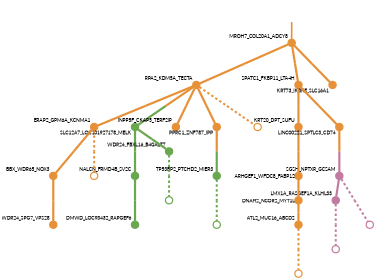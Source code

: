 strict digraph  {
graph[splines=false]; nodesep=0.7; rankdir=TB; ranksep=0.6; forcelabels=true; dpi=600; size=2.5;
0 [color="#c27ba0ff", fillcolor="#c27ba0ff", fixedsize=true, fontname=Lato, fontsize="12pt", height="0.25", label="", penwidth=3, shape=circle, style=filled, xlabel=SGSH_NPTXR_GCSAM];
18 [color="#c27ba0ff", fillcolor="#c27ba0ff", fixedsize=true, fontname=Lato, fontsize="12pt", height="0.25", label="", penwidth=3, shape=circle, style=filled, xlabel=LMX1A_RASGEF1A_KLHL33];
23 [color="#c27ba0ff", fillcolor="#c27ba0ff", fixedsize=true, fontname=Lato, fontsize="12pt", height="0.25", label="", penwidth=3, shape=circle, style=solid, xlabel=""];
1 [color="#6aa84fff", fillcolor="#6aa84fff", fixedsize=true, fontname=Lato, fontsize="12pt", height="0.25", label="", penwidth=3, shape=circle, style=filled, xlabel=NALCN_FRMD4B_SV2C];
14 [color="#6aa84fff", fillcolor="#6aa84fff", fixedsize=true, fontname=Lato, fontsize="12pt", height="0.25", label="", penwidth=3, shape=circle, style=filled, xlabel=DMWD_LOC93432_RAPGEF6];
2 [color="#e69138ff", fillcolor="#e69138ff", fixedsize=true, fontname=Lato, fontsize="12pt", height="0.25", label="", penwidth=3, shape=circle, style=filled, xlabel=KRT20_DPT_SUFU];
6 [color="#e69138ff", fillcolor="#e69138ff", fixedsize=true, fontname=Lato, fontsize="12pt", height="0.25", label="", penwidth=3, shape=circle, style=filled, xlabel=ARHGEF1_WFDC8_FABP12];
3 [color="#e69138ff", fillcolor="#e69138ff", fixedsize=true, fontname=Lato, fontsize="12pt", height="0.25", label="", penwidth=3, shape=circle, style=filled, xlabel=MROH7_COL20A1_ADCY8];
4 [color="#e69138ff", fillcolor="#e69138ff", fixedsize=true, fontname=Lato, fontsize="12pt", height="0.25", label="", penwidth=3, shape=circle, style=filled, xlabel=RPA2_KDM5A_TECTA];
10 [color="#e69138ff", fillcolor="#e69138ff", fixedsize=true, fontname=Lato, fontsize="12pt", height="0.25", label="", penwidth=3, shape=circle, style=filled, xlabel=SPATC1_FKBP11_LTA4H];
12 [color="#e69138ff", fillcolor="#e69138ff", fixedsize=true, fontname=Lato, fontsize="12pt", height="0.25", label="", penwidth=3, shape=circle, style=filled, xlabel=KRT73_IKBKE_SLC16A1];
8 [color="#e69138ff", fillcolor="#e69138ff", fixedsize=true, fontname=Lato, fontsize="12pt", height="0.25", label="", penwidth=3, shape=circle, style=filled, xlabel=ERAP2_GPM6A_KCNMA1];
11 [color="#6aa84fff", fillcolor="#6aa84fff", fixedsize=true, fontname=Lato, fontsize="12pt", height="0.25", label="", penwidth=3, shape=circle, style=filled, xlabel=SLC12A7_LOC101927178_MELK];
15 [color="#e69138ff", fillcolor="#e69138ff", fixedsize=true, fontname=Lato, fontsize="12pt", height="0.25", label="", penwidth=3, shape=circle, style=filled, xlabel=INPP5F_CKAP5_TERF2IP];
16 [color="#e69138ff", fillcolor="#e69138ff", fixedsize=true, fontname=Lato, fontsize="12pt", height="0.25", label="", penwidth=3, shape=circle, style=filled, xlabel=PPRC1_ZNF787_IPP];
25 [color="#e69138ff", fillcolor="#e69138ff", fixedsize=true, fontname=Lato, fontsize="12pt", height="0.25", label="", penwidth=3, shape=circle, style=solid, xlabel=""];
5 [color="#e69138ff", fillcolor="#e69138ff", fixedsize=true, fontname=Lato, fontsize="12pt", height="0.25", label="", penwidth=3, shape=circle, style=filled, xlabel=BBX_WDR65_NOX3];
7 [color="#e69138ff", fillcolor="#e69138ff", fixedsize=true, fontname=Lato, fontsize="12pt", height="0.25", label="", penwidth=3, shape=circle, style=filled, xlabel=WDR24_SPG7_VPS28];
17 [color="#e69138ff", fillcolor="#e69138ff", fixedsize=true, fontname=Lato, fontsize="12pt", height="0.25", label="", penwidth=3, shape=circle, style=filled, xlabel=DNAH2_NCOR2_MYT1L];
26 [color="#e69138ff", fillcolor="#e69138ff", fixedsize=true, fontname=Lato, fontsize="12pt", height="0.25", label="", penwidth=3, shape=circle, style=solid, xlabel=""];
9 [color="#e69138ff", fillcolor="#e69138ff", fixedsize=true, fontname=Lato, fontsize="12pt", height="0.25", label="", penwidth=3, shape=circle, style=filled, xlabel=LINC00221_SPTLC3_CD74];
20 [color="#6aa84fff", fillcolor="#6aa84fff", fixedsize=true, fontname=Lato, fontsize="12pt", height="0.25", label="", penwidth=3, shape=circle, style=filled, xlabel=WDR24_FBXL16_B4GALT7];
13 [color="#6aa84fff", fillcolor="#6aa84fff", fixedsize=true, fontname=Lato, fontsize="12pt", height="0.25", label="", penwidth=3, shape=circle, style=filled, xlabel=TP53BP2_PTCHD2_MIER3];
21 [color="#6aa84fff", fillcolor="#6aa84fff", fixedsize=true, fontname=Lato, fontsize="12pt", height="0.25", label="", penwidth=3, shape=circle, style=solid, xlabel=""];
19 [color="#e69138ff", fillcolor="#e69138ff", fixedsize=true, fontname=Lato, fontsize="12pt", height="0.25", label="", penwidth=3, shape=circle, style=filled, xlabel=ATL2_MUC16_ABCD2];
24 [color="#c27ba0ff", fillcolor="#c27ba0ff", fixedsize=true, fontname=Lato, fontsize="12pt", height="0.25", label="", penwidth=3, shape=circle, style=solid, xlabel=""];
27 [color="#e69138ff", fillcolor="#e69138ff", fixedsize=true, fontname=Lato, fontsize="12pt", height="0.25", label="", penwidth=3, shape=circle, style=solid, xlabel=""];
22 [color="#6aa84fff", fillcolor="#6aa84fff", fixedsize=true, fontname=Lato, fontsize="12pt", height="0.25", label="", penwidth=3, shape=circle, style=solid, xlabel=""];
normal [label="", penwidth=3, style=invis, xlabel=MROH7_COL20A1_ADCY8];
0 -> 18  [arrowsize=0, color="#c27ba0ff;0.5:#c27ba0ff", minlen="1.399999976158142", penwidth="5.5", style=solid];
0 -> 23  [arrowsize=0, color="#c27ba0ff;0.5:#c27ba0ff", minlen="2.0", penwidth=5, style=dashed];
18 -> 24  [arrowsize=0, color="#c27ba0ff;0.5:#c27ba0ff", minlen="2.0", penwidth=5, style=dashed];
1 -> 14  [arrowsize=0, color="#6aa84fff;0.5:#6aa84fff", minlen="2.0", penwidth="5.5", style=solid];
2 -> 6  [arrowsize=0, color="#e69138ff;0.5:#e69138ff", minlen="2.0", penwidth="5.5", style=solid];
6 -> 17  [arrowsize=0, color="#e69138ff;0.5:#e69138ff", minlen="1.600000023841858", penwidth="5.5", style=solid];
3 -> 4  [arrowsize=0, color="#e69138ff;0.5:#e69138ff", minlen="2.0", penwidth="5.5", style=solid];
3 -> 10  [arrowsize=0, color="#e69138ff;0.5:#e69138ff", minlen="2.0", penwidth="5.5", style=solid];
3 -> 12  [arrowsize=0, color="#e69138ff;0.5:#e69138ff", minlen="2.0", penwidth="5.5", style=solid];
4 -> 8  [arrowsize=0, color="#e69138ff;0.5:#e69138ff", minlen="2.0", penwidth="5.5", style=solid];
4 -> 11  [arrowsize=0, color="#e69138ff;0.5:#6aa84fff", minlen="2.0", penwidth="5.5", style=solid];
4 -> 15  [arrowsize=0, color="#e69138ff;0.5:#e69138ff", minlen="2.0", penwidth="5.5", style=solid];
4 -> 16  [arrowsize=0, color="#e69138ff;0.5:#e69138ff", minlen="2.0", penwidth="5.5", style=solid];
4 -> 25  [arrowsize=0, color="#e69138ff;0.5:#e69138ff", minlen="2.0", penwidth=5, style=dashed];
10 -> 2  [arrowsize=0, color="#e69138ff;0.5:#e69138ff", minlen="2.0", penwidth="5.5", style=solid];
10 -> 9  [arrowsize=0, color="#e69138ff;0.5:#e69138ff", minlen="2.0", penwidth="5.5", style=solid];
8 -> 5  [arrowsize=0, color="#e69138ff;0.5:#e69138ff", minlen="2.0", penwidth="5.5", style=solid];
8 -> 26  [arrowsize=0, color="#e69138ff;0.5:#e69138ff", minlen="2.0", penwidth=5, style=dashed];
11 -> 1  [arrowsize=0, color="#6aa84fff;0.5:#6aa84fff", minlen="2.0", penwidth="5.5", style=solid];
11 -> 20  [arrowsize=0, color="#6aa84fff;0.5:#6aa84fff", minlen="1.0", penwidth="5.5", style=solid];
16 -> 13  [arrowsize=0, color="#e69138ff;0.5:#6aa84fff", minlen="2.0", penwidth="5.5", style=solid];
5 -> 7  [arrowsize=0, color="#e69138ff;0.5:#e69138ff", minlen="2.0", penwidth="5.5", style=solid];
17 -> 19  [arrowsize=0, color="#e69138ff;0.5:#e69138ff", minlen="1.0", penwidth="5.5", style=solid];
9 -> 0  [arrowsize=0, color="#e69138ff;0.5:#c27ba0ff", minlen="2.0", penwidth="5.5", style=solid];
20 -> 22  [arrowsize=0, color="#6aa84fff;0.5:#6aa84fff", minlen="2.0", penwidth=5, style=dashed];
13 -> 21  [arrowsize=0, color="#6aa84fff;0.5:#6aa84fff", minlen="2.0", penwidth=5, style=dashed];
19 -> 27  [arrowsize=0, color="#e69138ff;0.5:#e69138ff", minlen="2.0", penwidth=5, style=dashed];
normal -> 3  [arrowsize=0, color="#e69138ff", label="", penwidth=4, style=solid];
}
